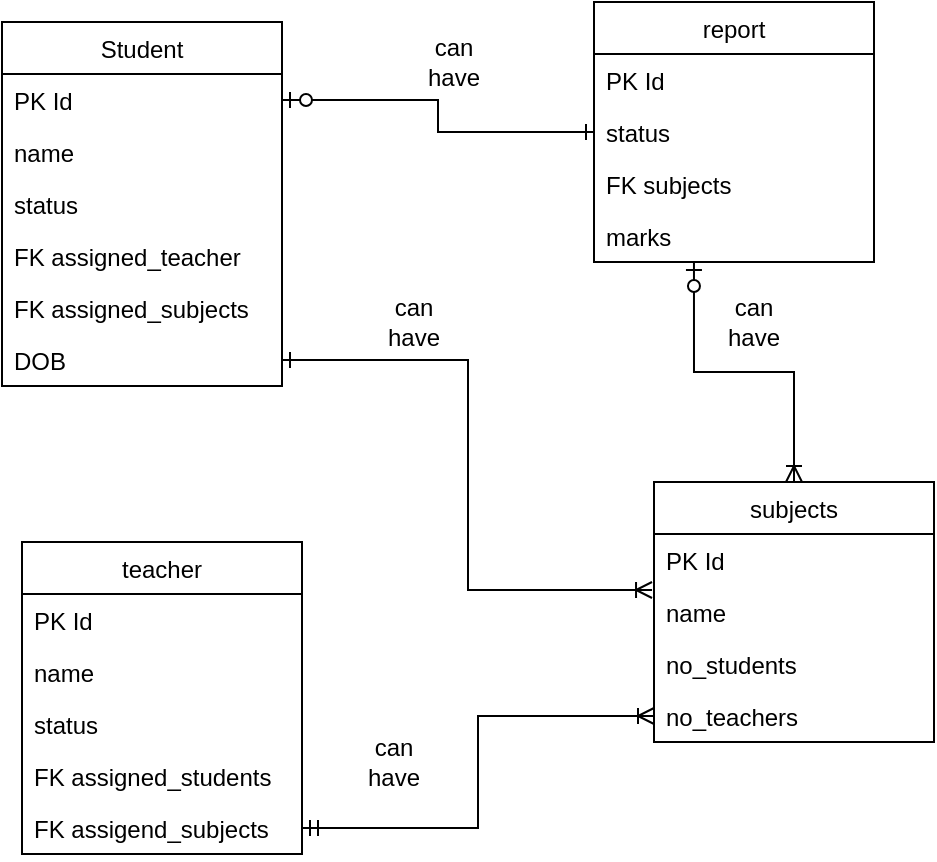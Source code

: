 <mxfile version="14.6.13" type="device"><diagram id="C5RBs43oDa-KdzZeNtuy" name="Page-1"><mxGraphModel dx="852" dy="504" grid="1" gridSize="10" guides="1" tooltips="1" connect="1" arrows="1" fold="1" page="1" pageScale="1" pageWidth="827" pageHeight="1169" math="0" shadow="0"><root><mxCell id="WIyWlLk6GJQsqaUBKTNV-0"/><mxCell id="WIyWlLk6GJQsqaUBKTNV-1" parent="WIyWlLk6GJQsqaUBKTNV-0"/><mxCell id="rNv42ErchbrpZVF0p1V--0" value="Student" style="swimlane;fontStyle=0;childLayout=stackLayout;horizontal=1;startSize=26;fillColor=none;horizontalStack=0;resizeParent=1;resizeParentMax=0;resizeLast=0;collapsible=1;marginBottom=0;" vertex="1" parent="WIyWlLk6GJQsqaUBKTNV-1"><mxGeometry x="274" y="50" width="140" height="182" as="geometry"/></mxCell><mxCell id="rNv42ErchbrpZVF0p1V--1" value="PK Id" style="text;strokeColor=none;fillColor=none;align=left;verticalAlign=top;spacingLeft=4;spacingRight=4;overflow=hidden;rotatable=0;points=[[0,0.5],[1,0.5]];portConstraint=eastwest;" vertex="1" parent="rNv42ErchbrpZVF0p1V--0"><mxGeometry y="26" width="140" height="26" as="geometry"/></mxCell><mxCell id="rNv42ErchbrpZVF0p1V--2" value="name" style="text;strokeColor=none;fillColor=none;align=left;verticalAlign=top;spacingLeft=4;spacingRight=4;overflow=hidden;rotatable=0;points=[[0,0.5],[1,0.5]];portConstraint=eastwest;" vertex="1" parent="rNv42ErchbrpZVF0p1V--0"><mxGeometry y="52" width="140" height="26" as="geometry"/></mxCell><mxCell id="rNv42ErchbrpZVF0p1V--3" value="status" style="text;strokeColor=none;fillColor=none;align=left;verticalAlign=top;spacingLeft=4;spacingRight=4;overflow=hidden;rotatable=0;points=[[0,0.5],[1,0.5]];portConstraint=eastwest;" vertex="1" parent="rNv42ErchbrpZVF0p1V--0"><mxGeometry y="78" width="140" height="26" as="geometry"/></mxCell><mxCell id="rNv42ErchbrpZVF0p1V--4" value="FK assigned_teacher" style="text;strokeColor=none;fillColor=none;align=left;verticalAlign=top;spacingLeft=4;spacingRight=4;overflow=hidden;rotatable=0;points=[[0,0.5],[1,0.5]];portConstraint=eastwest;" vertex="1" parent="rNv42ErchbrpZVF0p1V--0"><mxGeometry y="104" width="140" height="26" as="geometry"/></mxCell><mxCell id="rNv42ErchbrpZVF0p1V--5" value="FK assigned_subjects" style="text;strokeColor=none;fillColor=none;align=left;verticalAlign=top;spacingLeft=4;spacingRight=4;overflow=hidden;rotatable=0;points=[[0,0.5],[1,0.5]];portConstraint=eastwest;" vertex="1" parent="rNv42ErchbrpZVF0p1V--0"><mxGeometry y="130" width="140" height="26" as="geometry"/></mxCell><mxCell id="rNv42ErchbrpZVF0p1V--13" value="DOB" style="text;strokeColor=none;fillColor=none;align=left;verticalAlign=top;spacingLeft=4;spacingRight=4;overflow=hidden;rotatable=0;points=[[0,0.5],[1,0.5]];portConstraint=eastwest;" vertex="1" parent="rNv42ErchbrpZVF0p1V--0"><mxGeometry y="156" width="140" height="26" as="geometry"/></mxCell><mxCell id="rNv42ErchbrpZVF0p1V--7" value="teacher" style="swimlane;fontStyle=0;childLayout=stackLayout;horizontal=1;startSize=26;fillColor=none;horizontalStack=0;resizeParent=1;resizeParentMax=0;resizeLast=0;collapsible=1;marginBottom=0;" vertex="1" parent="WIyWlLk6GJQsqaUBKTNV-1"><mxGeometry x="284" y="310" width="140" height="156" as="geometry"/></mxCell><mxCell id="rNv42ErchbrpZVF0p1V--8" value="PK Id" style="text;strokeColor=none;fillColor=none;align=left;verticalAlign=top;spacingLeft=4;spacingRight=4;overflow=hidden;rotatable=0;points=[[0,0.5],[1,0.5]];portConstraint=eastwest;" vertex="1" parent="rNv42ErchbrpZVF0p1V--7"><mxGeometry y="26" width="140" height="26" as="geometry"/></mxCell><mxCell id="rNv42ErchbrpZVF0p1V--9" value="name" style="text;strokeColor=none;fillColor=none;align=left;verticalAlign=top;spacingLeft=4;spacingRight=4;overflow=hidden;rotatable=0;points=[[0,0.5],[1,0.5]];portConstraint=eastwest;" vertex="1" parent="rNv42ErchbrpZVF0p1V--7"><mxGeometry y="52" width="140" height="26" as="geometry"/></mxCell><mxCell id="rNv42ErchbrpZVF0p1V--10" value="status" style="text;strokeColor=none;fillColor=none;align=left;verticalAlign=top;spacingLeft=4;spacingRight=4;overflow=hidden;rotatable=0;points=[[0,0.5],[1,0.5]];portConstraint=eastwest;" vertex="1" parent="rNv42ErchbrpZVF0p1V--7"><mxGeometry y="78" width="140" height="26" as="geometry"/></mxCell><mxCell id="rNv42ErchbrpZVF0p1V--12" value="FK assigned_students" style="text;strokeColor=none;fillColor=none;align=left;verticalAlign=top;spacingLeft=4;spacingRight=4;overflow=hidden;rotatable=0;points=[[0,0.5],[1,0.5]];portConstraint=eastwest;" vertex="1" parent="rNv42ErchbrpZVF0p1V--7"><mxGeometry y="104" width="140" height="26" as="geometry"/></mxCell><mxCell id="rNv42ErchbrpZVF0p1V--11" value="FK assigend_subjects" style="text;strokeColor=none;fillColor=none;align=left;verticalAlign=top;spacingLeft=4;spacingRight=4;overflow=hidden;rotatable=0;points=[[0,0.5],[1,0.5]];portConstraint=eastwest;" vertex="1" parent="rNv42ErchbrpZVF0p1V--7"><mxGeometry y="130" width="140" height="26" as="geometry"/></mxCell><mxCell id="rNv42ErchbrpZVF0p1V--28" style="edgeStyle=orthogonalEdgeStyle;rounded=0;orthogonalLoop=1;jettySize=auto;html=1;entryX=0.357;entryY=1;entryDx=0;entryDy=0;entryPerimeter=0;startArrow=ERoneToMany;startFill=0;endArrow=ERzeroToOne;endFill=1;" edge="1" parent="WIyWlLk6GJQsqaUBKTNV-1" source="rNv42ErchbrpZVF0p1V--14" target="rNv42ErchbrpZVF0p1V--24"><mxGeometry relative="1" as="geometry"/></mxCell><mxCell id="rNv42ErchbrpZVF0p1V--14" value="subjects" style="swimlane;fontStyle=0;childLayout=stackLayout;horizontal=1;startSize=26;fillColor=none;horizontalStack=0;resizeParent=1;resizeParentMax=0;resizeLast=0;collapsible=1;marginBottom=0;" vertex="1" parent="WIyWlLk6GJQsqaUBKTNV-1"><mxGeometry x="600" y="280" width="140" height="130" as="geometry"/></mxCell><mxCell id="rNv42ErchbrpZVF0p1V--15" value="PK Id" style="text;strokeColor=none;fillColor=none;align=left;verticalAlign=top;spacingLeft=4;spacingRight=4;overflow=hidden;rotatable=0;points=[[0,0.5],[1,0.5]];portConstraint=eastwest;" vertex="1" parent="rNv42ErchbrpZVF0p1V--14"><mxGeometry y="26" width="140" height="26" as="geometry"/></mxCell><mxCell id="rNv42ErchbrpZVF0p1V--16" value="name" style="text;strokeColor=none;fillColor=none;align=left;verticalAlign=top;spacingLeft=4;spacingRight=4;overflow=hidden;rotatable=0;points=[[0,0.5],[1,0.5]];portConstraint=eastwest;" vertex="1" parent="rNv42ErchbrpZVF0p1V--14"><mxGeometry y="52" width="140" height="26" as="geometry"/></mxCell><mxCell id="rNv42ErchbrpZVF0p1V--17" value="no_students" style="text;strokeColor=none;fillColor=none;align=left;verticalAlign=top;spacingLeft=4;spacingRight=4;overflow=hidden;rotatable=0;points=[[0,0.5],[1,0.5]];portConstraint=eastwest;" vertex="1" parent="rNv42ErchbrpZVF0p1V--14"><mxGeometry y="78" width="140" height="26" as="geometry"/></mxCell><mxCell id="rNv42ErchbrpZVF0p1V--18" value="no_teachers" style="text;strokeColor=none;fillColor=none;align=left;verticalAlign=top;spacingLeft=4;spacingRight=4;overflow=hidden;rotatable=0;points=[[0,0.5],[1,0.5]];portConstraint=eastwest;" vertex="1" parent="rNv42ErchbrpZVF0p1V--14"><mxGeometry y="104" width="140" height="26" as="geometry"/></mxCell><mxCell id="rNv42ErchbrpZVF0p1V--20" value="report" style="swimlane;fontStyle=0;childLayout=stackLayout;horizontal=1;startSize=26;fillColor=none;horizontalStack=0;resizeParent=1;resizeParentMax=0;resizeLast=0;collapsible=1;marginBottom=0;" vertex="1" parent="WIyWlLk6GJQsqaUBKTNV-1"><mxGeometry x="570" y="40" width="140" height="130" as="geometry"/></mxCell><mxCell id="rNv42ErchbrpZVF0p1V--21" value="PK Id" style="text;strokeColor=none;fillColor=none;align=left;verticalAlign=top;spacingLeft=4;spacingRight=4;overflow=hidden;rotatable=0;points=[[0,0.5],[1,0.5]];portConstraint=eastwest;" vertex="1" parent="rNv42ErchbrpZVF0p1V--20"><mxGeometry y="26" width="140" height="26" as="geometry"/></mxCell><mxCell id="rNv42ErchbrpZVF0p1V--22" value="status" style="text;strokeColor=none;fillColor=none;align=left;verticalAlign=top;spacingLeft=4;spacingRight=4;overflow=hidden;rotatable=0;points=[[0,0.5],[1,0.5]];portConstraint=eastwest;" vertex="1" parent="rNv42ErchbrpZVF0p1V--20"><mxGeometry y="52" width="140" height="26" as="geometry"/></mxCell><mxCell id="rNv42ErchbrpZVF0p1V--23" value="FK subjects" style="text;strokeColor=none;fillColor=none;align=left;verticalAlign=top;spacingLeft=4;spacingRight=4;overflow=hidden;rotatable=0;points=[[0,0.5],[1,0.5]];portConstraint=eastwest;" vertex="1" parent="rNv42ErchbrpZVF0p1V--20"><mxGeometry y="78" width="140" height="26" as="geometry"/></mxCell><mxCell id="rNv42ErchbrpZVF0p1V--24" value="marks" style="text;strokeColor=none;fillColor=none;align=left;verticalAlign=top;spacingLeft=4;spacingRight=4;overflow=hidden;rotatable=0;points=[[0,0.5],[1,0.5]];portConstraint=eastwest;" vertex="1" parent="rNv42ErchbrpZVF0p1V--20"><mxGeometry y="104" width="140" height="26" as="geometry"/></mxCell><mxCell id="rNv42ErchbrpZVF0p1V--26" style="edgeStyle=orthogonalEdgeStyle;rounded=0;orthogonalLoop=1;jettySize=auto;html=1;entryX=0;entryY=0.5;entryDx=0;entryDy=0;startArrow=ERzeroToOne;startFill=1;endArrow=ERone;endFill=0;" edge="1" parent="WIyWlLk6GJQsqaUBKTNV-1" source="rNv42ErchbrpZVF0p1V--1" target="rNv42ErchbrpZVF0p1V--22"><mxGeometry relative="1" as="geometry"/></mxCell><mxCell id="rNv42ErchbrpZVF0p1V--29" style="edgeStyle=orthogonalEdgeStyle;rounded=0;orthogonalLoop=1;jettySize=auto;html=1;startArrow=ERmandOne;startFill=0;endArrow=ERoneToMany;endFill=0;" edge="1" parent="WIyWlLk6GJQsqaUBKTNV-1" source="rNv42ErchbrpZVF0p1V--11" target="rNv42ErchbrpZVF0p1V--18"><mxGeometry relative="1" as="geometry"/></mxCell><mxCell id="rNv42ErchbrpZVF0p1V--31" style="edgeStyle=orthogonalEdgeStyle;rounded=0;orthogonalLoop=1;jettySize=auto;html=1;exitX=1;exitY=0.5;exitDx=0;exitDy=0;entryX=-0.007;entryY=1.077;entryDx=0;entryDy=0;entryPerimeter=0;startArrow=ERone;startFill=0;endArrow=ERoneToMany;endFill=0;" edge="1" parent="WIyWlLk6GJQsqaUBKTNV-1" source="rNv42ErchbrpZVF0p1V--13" target="rNv42ErchbrpZVF0p1V--15"><mxGeometry relative="1" as="geometry"/></mxCell><mxCell id="rNv42ErchbrpZVF0p1V--32" value="can have" style="text;html=1;strokeColor=none;fillColor=none;align=center;verticalAlign=middle;whiteSpace=wrap;rounded=0;" vertex="1" parent="WIyWlLk6GJQsqaUBKTNV-1"><mxGeometry x="460" y="190" width="40" height="20" as="geometry"/></mxCell><mxCell id="rNv42ErchbrpZVF0p1V--33" value="can have" style="text;html=1;strokeColor=none;fillColor=none;align=center;verticalAlign=middle;whiteSpace=wrap;rounded=0;" vertex="1" parent="WIyWlLk6GJQsqaUBKTNV-1"><mxGeometry x="480" y="60" width="40" height="20" as="geometry"/></mxCell><mxCell id="rNv42ErchbrpZVF0p1V--34" value="can have" style="text;html=1;strokeColor=none;fillColor=none;align=center;verticalAlign=middle;whiteSpace=wrap;rounded=0;" vertex="1" parent="WIyWlLk6GJQsqaUBKTNV-1"><mxGeometry x="450" y="410" width="40" height="20" as="geometry"/></mxCell><mxCell id="rNv42ErchbrpZVF0p1V--35" value="can have" style="text;html=1;strokeColor=none;fillColor=none;align=center;verticalAlign=middle;whiteSpace=wrap;rounded=0;" vertex="1" parent="WIyWlLk6GJQsqaUBKTNV-1"><mxGeometry x="630" y="190" width="40" height="20" as="geometry"/></mxCell></root></mxGraphModel></diagram></mxfile>